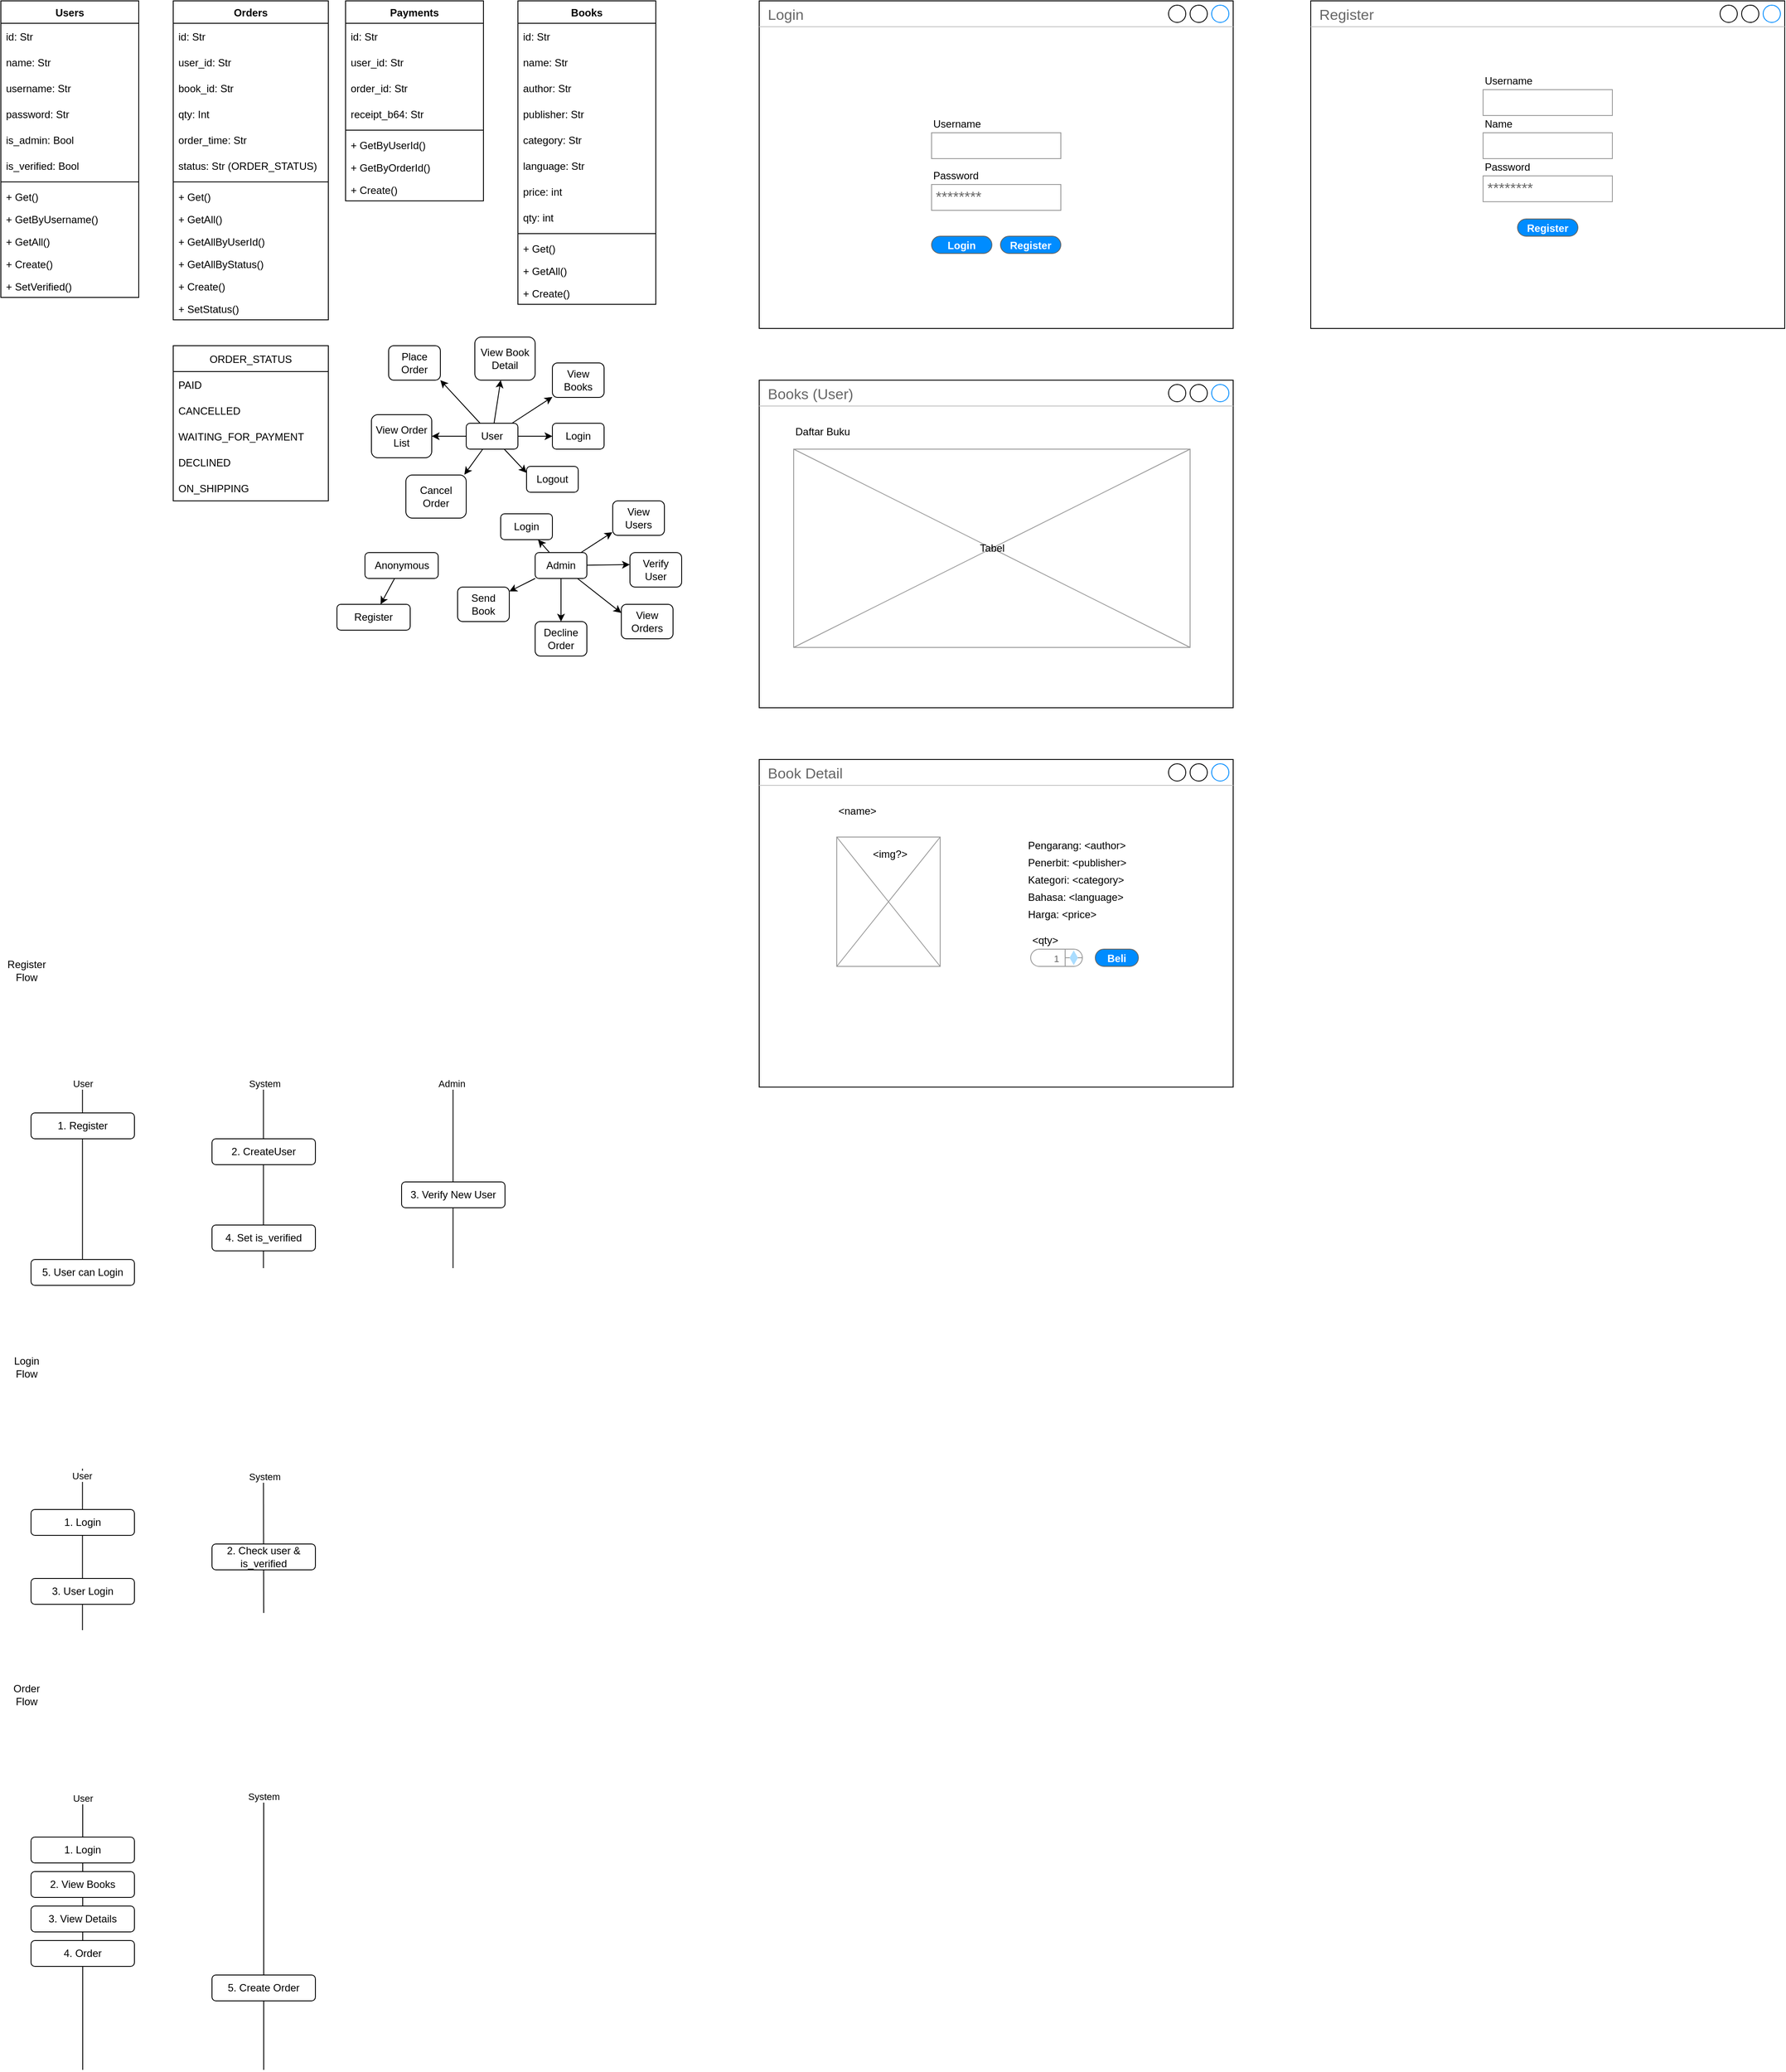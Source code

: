 <mxfile version="15.5.4" type="embed"><diagram id="EM4weqfllc2qSu1UA_lo" name="Page-1"><mxGraphModel dx="824" dy="460" grid="1" gridSize="10" guides="1" tooltips="1" connect="1" arrows="1" fold="1" page="1" pageScale="1" pageWidth="850" pageHeight="1100" math="0" shadow="0"><root><mxCell id="0"/><mxCell id="1" parent="0"/><mxCell id="34" value="Register Flow" style="text;html=1;strokeColor=none;fillColor=none;align=center;verticalAlign=middle;whiteSpace=wrap;rounded=0;" parent="1" vertex="1"><mxGeometry x="40" y="1150" width="60" height="30" as="geometry"/></mxCell><mxCell id="35" value="" style="group" parent="1" vertex="1" connectable="0"><mxGeometry x="120" y="1230" width="30" height="280" as="geometry"/></mxCell><mxCell id="31" value="" style="endArrow=none;html=1;rounded=0;" parent="35" edge="1"><mxGeometry width="50" height="50" relative="1" as="geometry"><mxPoint x="14.71" y="61.463" as="sourcePoint"/><mxPoint x="14.71" y="280" as="targetPoint"/></mxGeometry></mxCell><mxCell id="115" value="User" style="edgeLabel;html=1;align=center;verticalAlign=middle;resizable=0;points=[];" parent="31" vertex="1" connectable="0"><mxGeometry x="-0.962" relative="1" as="geometry"><mxPoint as="offset"/></mxGeometry></mxCell><mxCell id="36" value="" style="group" parent="1" vertex="1" connectable="0"><mxGeometry x="330" y="1230" width="75" height="280" as="geometry"/></mxCell><mxCell id="37" value="" style="endArrow=none;html=1;rounded=0;" parent="36" edge="1"><mxGeometry width="50" height="50" relative="1" as="geometry"><mxPoint x="14.71" y="61.463" as="sourcePoint"/><mxPoint x="14.71" y="280" as="targetPoint"/></mxGeometry></mxCell><mxCell id="116" value="System" style="edgeLabel;html=1;align=center;verticalAlign=middle;resizable=0;points=[];" parent="37" vertex="1" connectable="0"><mxGeometry x="-0.962" y="1" relative="1" as="geometry"><mxPoint as="offset"/></mxGeometry></mxCell><mxCell id="40" value="2. CreateUser" style="rounded=1;whiteSpace=wrap;html=1;" parent="36" vertex="1"><mxGeometry x="-45" y="130" width="120" height="30" as="geometry"/></mxCell><mxCell id="45" value="4. Set is_verified" style="rounded=1;whiteSpace=wrap;html=1;" parent="36" vertex="1"><mxGeometry x="-45" y="230" width="120" height="30" as="geometry"/></mxCell><mxCell id="39" value="1. Register" style="rounded=1;whiteSpace=wrap;html=1;" parent="1" vertex="1"><mxGeometry x="75" y="1330" width="120" height="30" as="geometry"/></mxCell><mxCell id="41" value="" style="group" parent="1" vertex="1" connectable="0"><mxGeometry x="550" y="1230" width="30" height="280" as="geometry"/></mxCell><mxCell id="42" value="" style="endArrow=none;html=1;rounded=0;" parent="41" edge="1"><mxGeometry width="50" height="50" relative="1" as="geometry"><mxPoint x="14.71" y="61.463" as="sourcePoint"/><mxPoint x="14.71" y="280" as="targetPoint"/></mxGeometry></mxCell><mxCell id="117" value="Admin" style="edgeLabel;html=1;align=center;verticalAlign=middle;resizable=0;points=[];" parent="42" vertex="1" connectable="0"><mxGeometry x="-0.962" y="-2" relative="1" as="geometry"><mxPoint as="offset"/></mxGeometry></mxCell><mxCell id="44" value="3. Verify New User" style="rounded=1;whiteSpace=wrap;html=1;" parent="1" vertex="1"><mxGeometry x="505" y="1410" width="120" height="30" as="geometry"/></mxCell><mxCell id="48" value="5. User can Login" style="rounded=1;whiteSpace=wrap;html=1;" parent="1" vertex="1"><mxGeometry x="75" y="1500" width="120" height="30" as="geometry"/></mxCell><mxCell id="79" value="Login Flow" style="text;html=1;strokeColor=none;fillColor=none;align=center;verticalAlign=middle;whiteSpace=wrap;rounded=0;" parent="1" vertex="1"><mxGeometry x="40" y="1610" width="60" height="30" as="geometry"/></mxCell><mxCell id="80" value="" style="group" parent="1" vertex="1" connectable="0"><mxGeometry x="120" y="1690" width="30" height="240" as="geometry"/></mxCell><mxCell id="81" value="" style="endArrow=none;html=1;rounded=0;" parent="80" edge="1"><mxGeometry width="50" height="50" relative="1" as="geometry"><mxPoint x="14.71" y="52.683" as="sourcePoint"/><mxPoint x="14.71" y="240" as="targetPoint"/></mxGeometry></mxCell><mxCell id="112" value="User" style="edgeLabel;html=1;align=center;verticalAlign=middle;resizable=0;points=[];" parent="81" vertex="1" connectable="0"><mxGeometry x="-0.911" y="-1" relative="1" as="geometry"><mxPoint as="offset"/></mxGeometry></mxCell><mxCell id="83" value="" style="group" parent="1" vertex="1" connectable="0"><mxGeometry x="330" y="1690" width="75" height="280" as="geometry"/></mxCell><mxCell id="84" value="" style="endArrow=none;html=1;rounded=0;" parent="83" edge="1"><mxGeometry width="50" height="50" relative="1" as="geometry"><mxPoint x="14.71" y="61.463" as="sourcePoint"/><mxPoint x="15" y="220" as="targetPoint"/></mxGeometry></mxCell><mxCell id="113" value="System" style="edgeLabel;html=1;align=center;verticalAlign=middle;resizable=0;points=[];" parent="84" vertex="1" connectable="0"><mxGeometry x="-0.999" y="1" relative="1" as="geometry"><mxPoint as="offset"/></mxGeometry></mxCell><mxCell id="86" value="2. Check user &amp;amp; is_verified" style="rounded=1;whiteSpace=wrap;html=1;" parent="83" vertex="1"><mxGeometry x="-45" y="140" width="120" height="30" as="geometry"/></mxCell><mxCell id="88" value="1. Login" style="rounded=1;whiteSpace=wrap;html=1;" parent="1" vertex="1"><mxGeometry x="75" y="1790" width="120" height="30" as="geometry"/></mxCell><mxCell id="93" value="3. User Login" style="rounded=1;whiteSpace=wrap;html=1;" parent="1" vertex="1"><mxGeometry x="75" y="1870" width="120" height="30" as="geometry"/></mxCell><mxCell id="100" value="Order Flow" style="text;html=1;strokeColor=none;fillColor=none;align=center;verticalAlign=middle;whiteSpace=wrap;rounded=0;" parent="1" vertex="1"><mxGeometry x="40" y="1990" width="60" height="30" as="geometry"/></mxCell><mxCell id="105" value="" style="endArrow=none;html=1;rounded=0;" parent="1" edge="1"><mxGeometry x="330" y="2070" width="50" height="50" as="geometry"><mxPoint x="345" y="2120" as="sourcePoint"/><mxPoint x="345" y="2440" as="targetPoint"/></mxGeometry></mxCell><mxCell id="111" value="System" style="edgeLabel;html=1;align=center;verticalAlign=middle;resizable=0;points=[];" parent="105" vertex="1" connectable="0"><mxGeometry x="-0.981" y="-1" relative="1" as="geometry"><mxPoint x="1" as="offset"/></mxGeometry></mxCell><mxCell id="102" value="" style="endArrow=none;html=1;rounded=0;" parent="1" edge="1"><mxGeometry x="120" y="2070" width="50" height="50" as="geometry"><mxPoint x="135" y="2120" as="sourcePoint"/><mxPoint x="135" y="2440" as="targetPoint"/></mxGeometry></mxCell><mxCell id="110" value="User" style="edgeLabel;html=1;align=center;verticalAlign=middle;resizable=0;points=[];" parent="102" vertex="1" connectable="0"><mxGeometry x="-0.968" y="1" relative="1" as="geometry"><mxPoint x="-1" as="offset"/></mxGeometry></mxCell><mxCell id="108" value="1. Login" style="rounded=1;whiteSpace=wrap;html=1;" parent="1" vertex="1"><mxGeometry x="75" y="2170" width="120" height="30" as="geometry"/></mxCell><mxCell id="109" value="2. View Books" style="rounded=1;whiteSpace=wrap;html=1;" parent="1" vertex="1"><mxGeometry x="75" y="2210" width="120" height="30" as="geometry"/></mxCell><mxCell id="118" value="3. View Details" style="rounded=1;whiteSpace=wrap;html=1;" parent="1" vertex="1"><mxGeometry x="75" y="2250" width="120" height="30" as="geometry"/></mxCell><mxCell id="119" value="4. Order" style="rounded=1;whiteSpace=wrap;html=1;" parent="1" vertex="1"><mxGeometry x="75" y="2290" width="120" height="30" as="geometry"/></mxCell><mxCell id="120" value="5. Create Order" style="rounded=1;whiteSpace=wrap;html=1;" parent="1" vertex="1"><mxGeometry x="285" y="2330" width="120" height="30" as="geometry"/></mxCell><mxCell id="122" value="ORDER_STATUS" style="swimlane;fontStyle=0;childLayout=stackLayout;horizontal=1;startSize=30;horizontalStack=0;resizeParent=1;resizeParentMax=0;resizeLast=0;collapsible=1;marginBottom=0;" parent="1" vertex="1"><mxGeometry x="240" y="440" width="180" height="180" as="geometry"/></mxCell><mxCell id="123" value="PAID" style="text;strokeColor=none;fillColor=none;align=left;verticalAlign=middle;spacingLeft=4;spacingRight=4;overflow=hidden;points=[[0,0.5],[1,0.5]];portConstraint=eastwest;rotatable=0;" parent="122" vertex="1"><mxGeometry y="30" width="180" height="30" as="geometry"/></mxCell><mxCell id="124" value="CANCELLED" style="text;strokeColor=none;fillColor=none;align=left;verticalAlign=middle;spacingLeft=4;spacingRight=4;overflow=hidden;points=[[0,0.5],[1,0.5]];portConstraint=eastwest;rotatable=0;" parent="122" vertex="1"><mxGeometry y="60" width="180" height="30" as="geometry"/></mxCell><mxCell id="125" value="WAITING_FOR_PAYMENT" style="text;strokeColor=none;fillColor=none;align=left;verticalAlign=middle;spacingLeft=4;spacingRight=4;overflow=hidden;points=[[0,0.5],[1,0.5]];portConstraint=eastwest;rotatable=0;" parent="122" vertex="1"><mxGeometry y="90" width="180" height="30" as="geometry"/></mxCell><mxCell id="134" value="DECLINED" style="text;strokeColor=none;fillColor=none;align=left;verticalAlign=middle;spacingLeft=4;spacingRight=4;overflow=hidden;points=[[0,0.5],[1,0.5]];portConstraint=eastwest;rotatable=0;" parent="122" vertex="1"><mxGeometry y="120" width="180" height="30" as="geometry"/></mxCell><mxCell id="135" value="ON_SHIPPING" style="text;strokeColor=none;fillColor=none;align=left;verticalAlign=middle;spacingLeft=4;spacingRight=4;overflow=hidden;points=[[0,0.5],[1,0.5]];portConstraint=eastwest;rotatable=0;" parent="122" vertex="1"><mxGeometry y="150" width="180" height="30" as="geometry"/></mxCell><mxCell id="170" value="Users" style="swimlane;fontStyle=1;align=center;verticalAlign=top;childLayout=stackLayout;horizontal=1;startSize=26;horizontalStack=0;resizeParent=1;resizeParentMax=0;resizeLast=0;collapsible=1;marginBottom=0;" parent="1" vertex="1"><mxGeometry x="40" y="40" width="160" height="344" as="geometry"/></mxCell><mxCell id="171" value="id: Str" style="text;strokeColor=none;fillColor=none;align=left;verticalAlign=middle;spacingLeft=4;spacingRight=4;overflow=hidden;points=[[0,0.5],[1,0.5]];portConstraint=eastwest;rotatable=0;" parent="170" vertex="1"><mxGeometry y="26" width="160" height="30" as="geometry"/></mxCell><mxCell id="172" value="name: Str" style="text;strokeColor=none;fillColor=none;align=left;verticalAlign=middle;spacingLeft=4;spacingRight=4;overflow=hidden;points=[[0,0.5],[1,0.5]];portConstraint=eastwest;rotatable=0;" parent="170" vertex="1"><mxGeometry y="56" width="160" height="30" as="geometry"/></mxCell><mxCell id="245" value="username: Str" style="text;strokeColor=none;fillColor=none;align=left;verticalAlign=middle;spacingLeft=4;spacingRight=4;overflow=hidden;points=[[0,0.5],[1,0.5]];portConstraint=eastwest;rotatable=0;" parent="170" vertex="1"><mxGeometry y="86" width="160" height="30" as="geometry"/></mxCell><mxCell id="173" value="password: Str" style="text;strokeColor=none;fillColor=none;align=left;verticalAlign=middle;spacingLeft=4;spacingRight=4;overflow=hidden;points=[[0,0.5],[1,0.5]];portConstraint=eastwest;rotatable=0;" parent="170" vertex="1"><mxGeometry y="116" width="160" height="30" as="geometry"/></mxCell><mxCell id="174" value="is_admin: Bool" style="text;strokeColor=none;fillColor=none;align=left;verticalAlign=middle;spacingLeft=4;spacingRight=4;overflow=hidden;points=[[0,0.5],[1,0.5]];portConstraint=eastwest;rotatable=0;" parent="170" vertex="1"><mxGeometry y="146" width="160" height="30" as="geometry"/></mxCell><mxCell id="175" value="is_verified: Bool" style="text;strokeColor=none;fillColor=none;align=left;verticalAlign=middle;spacingLeft=4;spacingRight=4;overflow=hidden;points=[[0,0.5],[1,0.5]];portConstraint=eastwest;rotatable=0;" parent="170" vertex="1"><mxGeometry y="176" width="160" height="30" as="geometry"/></mxCell><mxCell id="176" value="" style="line;strokeWidth=1;fillColor=none;align=left;verticalAlign=middle;spacingTop=-1;spacingLeft=3;spacingRight=3;rotatable=0;labelPosition=right;points=[];portConstraint=eastwest;" parent="170" vertex="1"><mxGeometry y="206" width="160" height="8" as="geometry"/></mxCell><mxCell id="295" value="+ Get()" style="text;strokeColor=none;fillColor=none;align=left;verticalAlign=top;spacingLeft=4;spacingRight=4;overflow=hidden;rotatable=0;points=[[0,0.5],[1,0.5]];portConstraint=eastwest;" parent="170" vertex="1"><mxGeometry y="214" width="160" height="26" as="geometry"/></mxCell><mxCell id="177" value="+ GetByUsername()" style="text;strokeColor=none;fillColor=none;align=left;verticalAlign=top;spacingLeft=4;spacingRight=4;overflow=hidden;rotatable=0;points=[[0,0.5],[1,0.5]];portConstraint=eastwest;" parent="170" vertex="1"><mxGeometry y="240" width="160" height="26" as="geometry"/></mxCell><mxCell id="294" value="+ GetAll()" style="text;strokeColor=none;fillColor=none;align=left;verticalAlign=top;spacingLeft=4;spacingRight=4;overflow=hidden;rotatable=0;points=[[0,0.5],[1,0.5]];portConstraint=eastwest;" parent="170" vertex="1"><mxGeometry y="266" width="160" height="26" as="geometry"/></mxCell><mxCell id="178" value="+ Create()" style="text;strokeColor=none;fillColor=none;align=left;verticalAlign=top;spacingLeft=4;spacingRight=4;overflow=hidden;rotatable=0;points=[[0,0.5],[1,0.5]];portConstraint=eastwest;" parent="170" vertex="1"><mxGeometry y="292" width="160" height="26" as="geometry"/></mxCell><mxCell id="179" value="+ SetVerified()" style="text;strokeColor=none;fillColor=none;align=left;verticalAlign=top;spacingLeft=4;spacingRight=4;overflow=hidden;rotatable=0;points=[[0,0.5],[1,0.5]];portConstraint=eastwest;" parent="170" vertex="1"><mxGeometry y="318" width="160" height="26" as="geometry"/></mxCell><mxCell id="180" value="Books" style="swimlane;fontStyle=1;align=center;verticalAlign=top;childLayout=stackLayout;horizontal=1;startSize=26;horizontalStack=0;resizeParent=1;resizeParentMax=0;resizeLast=0;collapsible=1;marginBottom=0;" parent="1" vertex="1"><mxGeometry x="640" y="40" width="160" height="352" as="geometry"/></mxCell><mxCell id="181" value="id: Str" style="text;strokeColor=none;fillColor=none;align=left;verticalAlign=middle;spacingLeft=4;spacingRight=4;overflow=hidden;points=[[0,0.5],[1,0.5]];portConstraint=eastwest;rotatable=0;" parent="180" vertex="1"><mxGeometry y="26" width="160" height="30" as="geometry"/></mxCell><mxCell id="182" value="name: Str" style="text;strokeColor=none;fillColor=none;align=left;verticalAlign=middle;spacingLeft=4;spacingRight=4;overflow=hidden;points=[[0,0.5],[1,0.5]];portConstraint=eastwest;rotatable=0;" parent="180" vertex="1"><mxGeometry y="56" width="160" height="30" as="geometry"/></mxCell><mxCell id="183" value="author: Str" style="text;strokeColor=none;fillColor=none;align=left;verticalAlign=middle;spacingLeft=4;spacingRight=4;overflow=hidden;points=[[0,0.5],[1,0.5]];portConstraint=eastwest;rotatable=0;" parent="180" vertex="1"><mxGeometry y="86" width="160" height="30" as="geometry"/></mxCell><mxCell id="285" value="publisher: Str" style="text;strokeColor=none;fillColor=none;align=left;verticalAlign=middle;spacingLeft=4;spacingRight=4;overflow=hidden;points=[[0,0.5],[1,0.5]];portConstraint=eastwest;rotatable=0;" parent="180" vertex="1"><mxGeometry y="116" width="160" height="30" as="geometry"/></mxCell><mxCell id="184" value="category: Str" style="text;strokeColor=none;fillColor=none;align=left;verticalAlign=middle;spacingLeft=4;spacingRight=4;overflow=hidden;points=[[0,0.5],[1,0.5]];portConstraint=eastwest;rotatable=0;" parent="180" vertex="1"><mxGeometry y="146" width="160" height="30" as="geometry"/></mxCell><mxCell id="185" value="language: Str" style="text;strokeColor=none;fillColor=none;align=left;verticalAlign=middle;spacingLeft=4;spacingRight=4;overflow=hidden;points=[[0,0.5],[1,0.5]];portConstraint=eastwest;rotatable=0;" parent="180" vertex="1"><mxGeometry y="176" width="160" height="30" as="geometry"/></mxCell><mxCell id="186" value="price: int" style="text;strokeColor=none;fillColor=none;align=left;verticalAlign=middle;spacingLeft=4;spacingRight=4;overflow=hidden;points=[[0,0.5],[1,0.5]];portConstraint=eastwest;rotatable=0;" parent="180" vertex="1"><mxGeometry y="206" width="160" height="30" as="geometry"/></mxCell><mxCell id="187" value="qty: int" style="text;strokeColor=none;fillColor=none;align=left;verticalAlign=middle;spacingLeft=4;spacingRight=4;overflow=hidden;points=[[0,0.5],[1,0.5]];portConstraint=eastwest;rotatable=0;" parent="180" vertex="1"><mxGeometry y="236" width="160" height="30" as="geometry"/></mxCell><mxCell id="188" value="" style="line;strokeWidth=1;fillColor=none;align=left;verticalAlign=middle;spacingTop=-1;spacingLeft=3;spacingRight=3;rotatable=0;labelPosition=right;points=[];portConstraint=eastwest;" parent="180" vertex="1"><mxGeometry y="266" width="160" height="8" as="geometry"/></mxCell><mxCell id="292" value="+ Get()" style="text;strokeColor=none;fillColor=none;align=left;verticalAlign=top;spacingLeft=4;spacingRight=4;overflow=hidden;rotatable=0;points=[[0,0.5],[1,0.5]];portConstraint=eastwest;" parent="180" vertex="1"><mxGeometry y="274" width="160" height="26" as="geometry"/></mxCell><mxCell id="216" value="+ GetAll()" style="text;strokeColor=none;fillColor=none;align=left;verticalAlign=top;spacingLeft=4;spacingRight=4;overflow=hidden;rotatable=0;points=[[0,0.5],[1,0.5]];portConstraint=eastwest;" parent="180" vertex="1"><mxGeometry y="300" width="160" height="26" as="geometry"/></mxCell><mxCell id="189" value="+ Create()" style="text;strokeColor=none;fillColor=none;align=left;verticalAlign=top;spacingLeft=4;spacingRight=4;overflow=hidden;rotatable=0;points=[[0,0.5],[1,0.5]];portConstraint=eastwest;" parent="180" vertex="1"><mxGeometry y="326" width="160" height="26" as="geometry"/></mxCell><mxCell id="190" value="Orders" style="swimlane;fontStyle=1;align=center;verticalAlign=top;childLayout=stackLayout;horizontal=1;startSize=26;horizontalStack=0;resizeParent=1;resizeParentMax=0;resizeLast=0;collapsible=1;marginBottom=0;" parent="1" vertex="1"><mxGeometry x="240" y="40" width="180" height="370" as="geometry"/></mxCell><mxCell id="191" value="id: Str" style="text;strokeColor=none;fillColor=none;align=left;verticalAlign=middle;spacingLeft=4;spacingRight=4;overflow=hidden;points=[[0,0.5],[1,0.5]];portConstraint=eastwest;rotatable=0;" parent="190" vertex="1"><mxGeometry y="26" width="180" height="30" as="geometry"/></mxCell><mxCell id="192" value="user_id: Str" style="text;strokeColor=none;fillColor=none;align=left;verticalAlign=middle;spacingLeft=4;spacingRight=4;overflow=hidden;points=[[0,0.5],[1,0.5]];portConstraint=eastwest;rotatable=0;" parent="190" vertex="1"><mxGeometry y="56" width="180" height="30" as="geometry"/></mxCell><mxCell id="193" value="book_id: Str" style="text;strokeColor=none;fillColor=none;align=left;verticalAlign=middle;spacingLeft=4;spacingRight=4;overflow=hidden;points=[[0,0.5],[1,0.5]];portConstraint=eastwest;rotatable=0;" parent="190" vertex="1"><mxGeometry y="86" width="180" height="30" as="geometry"/></mxCell><mxCell id="194" value="qty: Int" style="text;strokeColor=none;fillColor=none;align=left;verticalAlign=middle;spacingLeft=4;spacingRight=4;overflow=hidden;points=[[0,0.5],[1,0.5]];portConstraint=eastwest;rotatable=0;" parent="190" vertex="1"><mxGeometry y="116" width="180" height="30" as="geometry"/></mxCell><mxCell id="195" value="order_time: Str" style="text;strokeColor=none;fillColor=none;align=left;verticalAlign=middle;spacingLeft=4;spacingRight=4;overflow=hidden;points=[[0,0.5],[1,0.5]];portConstraint=eastwest;rotatable=0;" parent="190" vertex="1"><mxGeometry y="146" width="180" height="30" as="geometry"/></mxCell><mxCell id="196" value="status: Str (ORDER_STATUS)" style="text;strokeColor=none;fillColor=none;align=left;verticalAlign=middle;spacingLeft=4;spacingRight=4;overflow=hidden;points=[[0,0.5],[1,0.5]];portConstraint=eastwest;rotatable=0;" parent="190" vertex="1"><mxGeometry y="176" width="180" height="30" as="geometry"/></mxCell><mxCell id="197" value="" style="line;strokeWidth=1;fillColor=none;align=left;verticalAlign=middle;spacingTop=-1;spacingLeft=3;spacingRight=3;rotatable=0;labelPosition=right;points=[];portConstraint=eastwest;" parent="190" vertex="1"><mxGeometry y="206" width="180" height="8" as="geometry"/></mxCell><mxCell id="198" value="+ Get()" style="text;strokeColor=none;fillColor=none;align=left;verticalAlign=top;spacingLeft=4;spacingRight=4;overflow=hidden;rotatable=0;points=[[0,0.5],[1,0.5]];portConstraint=eastwest;" parent="190" vertex="1"><mxGeometry y="214" width="180" height="26" as="geometry"/></mxCell><mxCell id="199" value="+ GetAll()" style="text;strokeColor=none;fillColor=none;align=left;verticalAlign=top;spacingLeft=4;spacingRight=4;overflow=hidden;rotatable=0;points=[[0,0.5],[1,0.5]];portConstraint=eastwest;" parent="190" vertex="1"><mxGeometry y="240" width="180" height="26" as="geometry"/></mxCell><mxCell id="200" value="+ GetAllByUserId()" style="text;strokeColor=none;fillColor=none;align=left;verticalAlign=top;spacingLeft=4;spacingRight=4;overflow=hidden;rotatable=0;points=[[0,0.5],[1,0.5]];portConstraint=eastwest;" parent="190" vertex="1"><mxGeometry y="266" width="180" height="26" as="geometry"/></mxCell><mxCell id="201" value="+ GetAllByStatus()" style="text;strokeColor=none;fillColor=none;align=left;verticalAlign=top;spacingLeft=4;spacingRight=4;overflow=hidden;rotatable=0;points=[[0,0.5],[1,0.5]];portConstraint=eastwest;" parent="190" vertex="1"><mxGeometry y="292" width="180" height="26" as="geometry"/></mxCell><mxCell id="202" value="+ Create()" style="text;strokeColor=none;fillColor=none;align=left;verticalAlign=top;spacingLeft=4;spacingRight=4;overflow=hidden;rotatable=0;points=[[0,0.5],[1,0.5]];portConstraint=eastwest;" parent="190" vertex="1"><mxGeometry y="318" width="180" height="26" as="geometry"/></mxCell><mxCell id="203" value="+ SetStatus()" style="text;strokeColor=none;fillColor=none;align=left;verticalAlign=top;spacingLeft=4;spacingRight=4;overflow=hidden;rotatable=0;points=[[0,0.5],[1,0.5]];portConstraint=eastwest;" parent="190" vertex="1"><mxGeometry y="344" width="180" height="26" as="geometry"/></mxCell><mxCell id="204" value="Payments" style="swimlane;fontStyle=1;align=center;verticalAlign=top;childLayout=stackLayout;horizontal=1;startSize=26;horizontalStack=0;resizeParent=1;resizeParentMax=0;resizeLast=0;collapsible=1;marginBottom=0;" parent="1" vertex="1"><mxGeometry x="440" y="40" width="160" height="232" as="geometry"/></mxCell><mxCell id="205" value="id: Str" style="text;strokeColor=none;fillColor=none;align=left;verticalAlign=middle;spacingLeft=4;spacingRight=4;overflow=hidden;points=[[0,0.5],[1,0.5]];portConstraint=eastwest;rotatable=0;" parent="204" vertex="1"><mxGeometry y="26" width="160" height="30" as="geometry"/></mxCell><mxCell id="206" value="user_id: Str" style="text;strokeColor=none;fillColor=none;align=left;verticalAlign=middle;spacingLeft=4;spacingRight=4;overflow=hidden;points=[[0,0.5],[1,0.5]];portConstraint=eastwest;rotatable=0;" parent="204" vertex="1"><mxGeometry y="56" width="160" height="30" as="geometry"/></mxCell><mxCell id="207" value="order_id: Str" style="text;strokeColor=none;fillColor=none;align=left;verticalAlign=middle;spacingLeft=4;spacingRight=4;overflow=hidden;points=[[0,0.5],[1,0.5]];portConstraint=eastwest;rotatable=0;" parent="204" vertex="1"><mxGeometry y="86" width="160" height="30" as="geometry"/></mxCell><mxCell id="208" value="receipt_b64: Str" style="text;strokeColor=none;fillColor=none;align=left;verticalAlign=middle;spacingLeft=4;spacingRight=4;overflow=hidden;points=[[0,0.5],[1,0.5]];portConstraint=eastwest;rotatable=0;" parent="204" vertex="1"><mxGeometry y="116" width="160" height="30" as="geometry"/></mxCell><mxCell id="209" value="" style="line;strokeWidth=1;fillColor=none;align=left;verticalAlign=middle;spacingTop=-1;spacingLeft=3;spacingRight=3;rotatable=0;labelPosition=right;points=[];portConstraint=eastwest;" parent="204" vertex="1"><mxGeometry y="146" width="160" height="8" as="geometry"/></mxCell><mxCell id="210" value="+ GetByUserId()" style="text;strokeColor=none;fillColor=none;align=left;verticalAlign=top;spacingLeft=4;spacingRight=4;overflow=hidden;rotatable=0;points=[[0,0.5],[1,0.5]];portConstraint=eastwest;" parent="204" vertex="1"><mxGeometry y="154" width="160" height="26" as="geometry"/></mxCell><mxCell id="211" value="+ GetByOrderId()" style="text;strokeColor=none;fillColor=none;align=left;verticalAlign=top;spacingLeft=4;spacingRight=4;overflow=hidden;rotatable=0;points=[[0,0.5],[1,0.5]];portConstraint=eastwest;" parent="204" vertex="1"><mxGeometry y="180" width="160" height="26" as="geometry"/></mxCell><mxCell id="217" value="+ Create()" style="text;strokeColor=none;fillColor=none;align=left;verticalAlign=top;spacingLeft=4;spacingRight=4;overflow=hidden;rotatable=0;points=[[0,0.5],[1,0.5]];portConstraint=eastwest;" parent="204" vertex="1"><mxGeometry y="206" width="160" height="26" as="geometry"/></mxCell><mxCell id="214" value="" style="rounded=0;orthogonalLoop=1;jettySize=auto;html=1;" parent="1" source="212" target="213" edge="1"><mxGeometry relative="1" as="geometry"/></mxCell><mxCell id="219" style="edgeStyle=none;rounded=0;orthogonalLoop=1;jettySize=auto;html=1;entryX=0.429;entryY=1;entryDx=0;entryDy=0;entryPerimeter=0;" parent="1" source="212" target="218" edge="1"><mxGeometry relative="1" as="geometry"/></mxCell><mxCell id="220" style="edgeStyle=none;rounded=0;orthogonalLoop=1;jettySize=auto;html=1;" parent="1" source="212" target="215" edge="1"><mxGeometry relative="1" as="geometry"/></mxCell><mxCell id="222" style="edgeStyle=none;rounded=0;orthogonalLoop=1;jettySize=auto;html=1;entryX=1;entryY=1;entryDx=0;entryDy=0;" parent="1" source="212" target="221" edge="1"><mxGeometry relative="1" as="geometry"/></mxCell><mxCell id="224" style="edgeStyle=none;rounded=0;orthogonalLoop=1;jettySize=auto;html=1;entryX=1;entryY=0.5;entryDx=0;entryDy=0;" parent="1" source="212" target="223" edge="1"><mxGeometry relative="1" as="geometry"/></mxCell><mxCell id="226" style="edgeStyle=none;rounded=0;orthogonalLoop=1;jettySize=auto;html=1;entryX=0.969;entryY=-0.008;entryDx=0;entryDy=0;entryPerimeter=0;" parent="1" source="212" target="225" edge="1"><mxGeometry relative="1" as="geometry"/></mxCell><mxCell id="301" style="edgeStyle=none;rounded=0;orthogonalLoop=1;jettySize=auto;html=1;entryX=0;entryY=0.25;entryDx=0;entryDy=0;" edge="1" parent="1" source="212" target="299"><mxGeometry relative="1" as="geometry"/></mxCell><mxCell id="212" value="User" style="rounded=1;whiteSpace=wrap;html=1;" parent="1" vertex="1"><mxGeometry x="580" y="530" width="60" height="30" as="geometry"/></mxCell><mxCell id="213" value="Login" style="rounded=1;whiteSpace=wrap;html=1;" parent="1" vertex="1"><mxGeometry x="680" y="530" width="60" height="30" as="geometry"/></mxCell><mxCell id="215" value="View Books" style="rounded=1;whiteSpace=wrap;html=1;" parent="1" vertex="1"><mxGeometry x="680" y="460" width="60" height="40" as="geometry"/></mxCell><mxCell id="218" value="View Book&lt;br&gt;Detail" style="rounded=1;whiteSpace=wrap;html=1;" parent="1" vertex="1"><mxGeometry x="590" y="430" width="70" height="50" as="geometry"/></mxCell><mxCell id="221" value="Place Order" style="rounded=1;whiteSpace=wrap;html=1;" parent="1" vertex="1"><mxGeometry x="490" y="440" width="60" height="40" as="geometry"/></mxCell><mxCell id="223" value="View Order List" style="rounded=1;whiteSpace=wrap;html=1;" parent="1" vertex="1"><mxGeometry x="470" y="520" width="70" height="50" as="geometry"/></mxCell><mxCell id="225" value="Cancel Order" style="rounded=1;whiteSpace=wrap;html=1;" parent="1" vertex="1"><mxGeometry x="510" y="590" width="70" height="50" as="geometry"/></mxCell><mxCell id="229" value="" style="edgeStyle=none;rounded=0;orthogonalLoop=1;jettySize=auto;html=1;" parent="1" source="227" target="228" edge="1"><mxGeometry relative="1" as="geometry"/></mxCell><mxCell id="232" style="edgeStyle=none;rounded=0;orthogonalLoop=1;jettySize=auto;html=1;entryX=-0.006;entryY=0.908;entryDx=0;entryDy=0;entryPerimeter=0;" parent="1" source="227" target="231" edge="1"><mxGeometry relative="1" as="geometry"/></mxCell><mxCell id="233" style="edgeStyle=none;rounded=0;orthogonalLoop=1;jettySize=auto;html=1;entryX=-0.002;entryY=0.349;entryDx=0;entryDy=0;entryPerimeter=0;" parent="1" source="227" target="230" edge="1"><mxGeometry relative="1" as="geometry"/></mxCell><mxCell id="236" style="edgeStyle=none;rounded=0;orthogonalLoop=1;jettySize=auto;html=1;entryX=0;entryY=0.25;entryDx=0;entryDy=0;" parent="1" source="227" target="234" edge="1"><mxGeometry relative="1" as="geometry"/></mxCell><mxCell id="237" style="edgeStyle=none;rounded=0;orthogonalLoop=1;jettySize=auto;html=1;entryX=0.5;entryY=0;entryDx=0;entryDy=0;" parent="1" source="227" target="235" edge="1"><mxGeometry relative="1" as="geometry"/></mxCell><mxCell id="239" style="edgeStyle=none;rounded=0;orthogonalLoop=1;jettySize=auto;html=1;exitX=0;exitY=1;exitDx=0;exitDy=0;" parent="1" source="227" target="238" edge="1"><mxGeometry relative="1" as="geometry"/></mxCell><mxCell id="227" value="Admin" style="rounded=1;whiteSpace=wrap;html=1;" parent="1" vertex="1"><mxGeometry x="660" y="680" width="60" height="30" as="geometry"/></mxCell><mxCell id="228" value="Login" style="rounded=1;whiteSpace=wrap;html=1;" parent="1" vertex="1"><mxGeometry x="620" y="635" width="60" height="30" as="geometry"/></mxCell><mxCell id="230" value="Verify User" style="rounded=1;whiteSpace=wrap;html=1;" parent="1" vertex="1"><mxGeometry x="770" y="680" width="60" height="40" as="geometry"/></mxCell><mxCell id="231" value="View Users" style="rounded=1;whiteSpace=wrap;html=1;" parent="1" vertex="1"><mxGeometry x="750" y="620" width="60" height="40" as="geometry"/></mxCell><mxCell id="234" value="View Orders" style="rounded=1;whiteSpace=wrap;html=1;" parent="1" vertex="1"><mxGeometry x="760" y="740" width="60" height="40" as="geometry"/></mxCell><mxCell id="235" value="Decline Order" style="rounded=1;whiteSpace=wrap;html=1;" parent="1" vertex="1"><mxGeometry x="660" y="760" width="60" height="40" as="geometry"/></mxCell><mxCell id="238" value="Send Book" style="rounded=1;whiteSpace=wrap;html=1;" parent="1" vertex="1"><mxGeometry x="570" y="720" width="60" height="40" as="geometry"/></mxCell><mxCell id="240" value="Login" style="strokeWidth=1;shadow=0;dashed=0;align=center;html=1;shape=mxgraph.mockup.containers.window;align=left;verticalAlign=top;spacingLeft=8;strokeColor2=#008cff;strokeColor3=#c4c4c4;fontColor=#666666;mainText=;fontSize=17;labelBackgroundColor=none;" parent="1" vertex="1"><mxGeometry x="920" y="40" width="550" height="380" as="geometry"/></mxCell><mxCell id="241" value="********" style="strokeWidth=1;shadow=0;dashed=0;align=center;html=1;shape=mxgraph.mockup.forms.pwField;strokeColor=#999999;mainText=;align=left;fontColor=#666666;fontSize=17;spacingLeft=3;" parent="1" vertex="1"><mxGeometry x="1120" y="253" width="150" height="30" as="geometry"/></mxCell><mxCell id="242" value="" style="strokeWidth=1;shadow=0;dashed=0;align=center;html=1;shape=mxgraph.mockup.forms.pwField;strokeColor=#999999;mainText=;align=left;fontColor=#666666;fontSize=17;spacingLeft=3;" parent="1" vertex="1"><mxGeometry x="1120" y="193" width="150" height="30" as="geometry"/></mxCell><mxCell id="243" value="Username" style="text;html=1;align=left;verticalAlign=middle;resizable=0;points=[];autosize=1;strokeColor=none;fillColor=none;" parent="1" vertex="1"><mxGeometry x="1120" y="173" width="70" height="20" as="geometry"/></mxCell><mxCell id="244" value="Password" style="text;html=1;align=left;verticalAlign=middle;resizable=0;points=[];autosize=1;strokeColor=none;fillColor=none;" parent="1" vertex="1"><mxGeometry x="1120" y="233" width="70" height="20" as="geometry"/></mxCell><mxCell id="246" value="&lt;font style=&quot;font-size: 12px&quot;&gt;Login&lt;/font&gt;" style="strokeWidth=1;shadow=0;dashed=0;align=center;html=1;shape=mxgraph.mockup.buttons.button;strokeColor=#666666;fontColor=#ffffff;mainText=;buttonStyle=round;fontSize=17;fontStyle=1;fillColor=#008cff;whiteSpace=wrap;" parent="1" vertex="1"><mxGeometry x="1120" y="313" width="70" height="20" as="geometry"/></mxCell><mxCell id="247" value="&lt;font style=&quot;font-size: 12px&quot;&gt;Register&lt;/font&gt;" style="strokeWidth=1;shadow=0;dashed=0;align=center;html=1;shape=mxgraph.mockup.buttons.button;strokeColor=#666666;fontColor=#ffffff;mainText=;buttonStyle=round;fontSize=17;fontStyle=1;fillColor=#008cff;whiteSpace=wrap;" parent="1" vertex="1"><mxGeometry x="1200" y="313" width="70" height="20" as="geometry"/></mxCell><mxCell id="248" value="Register" style="strokeWidth=1;shadow=0;dashed=0;align=center;html=1;shape=mxgraph.mockup.containers.window;align=left;verticalAlign=top;spacingLeft=8;strokeColor2=#008cff;strokeColor3=#c4c4c4;fontColor=#666666;mainText=;fontSize=17;labelBackgroundColor=none;" parent="1" vertex="1"><mxGeometry x="1560" y="40" width="550" height="380" as="geometry"/></mxCell><mxCell id="249" value="********" style="strokeWidth=1;shadow=0;dashed=0;align=center;html=1;shape=mxgraph.mockup.forms.pwField;strokeColor=#999999;mainText=;align=left;fontColor=#666666;fontSize=17;spacingLeft=3;" parent="1" vertex="1"><mxGeometry x="1760" y="243" width="150" height="30" as="geometry"/></mxCell><mxCell id="252" value="Password" style="text;html=1;align=left;verticalAlign=middle;resizable=0;points=[];autosize=1;strokeColor=none;fillColor=none;" parent="1" vertex="1"><mxGeometry x="1760" y="223" width="70" height="20" as="geometry"/></mxCell><mxCell id="254" value="&lt;font style=&quot;font-size: 12px&quot;&gt;Register&lt;/font&gt;" style="strokeWidth=1;shadow=0;dashed=0;align=center;html=1;shape=mxgraph.mockup.buttons.button;strokeColor=#666666;fontColor=#ffffff;mainText=;buttonStyle=round;fontSize=17;fontStyle=1;fillColor=#008cff;whiteSpace=wrap;" parent="1" vertex="1"><mxGeometry x="1800" y="293" width="70" height="20" as="geometry"/></mxCell><mxCell id="255" value="" style="group" parent="1" vertex="1" connectable="0"><mxGeometry x="1760" y="123" width="150" height="50" as="geometry"/></mxCell><mxCell id="250" value="" style="strokeWidth=1;shadow=0;dashed=0;align=center;html=1;shape=mxgraph.mockup.forms.pwField;strokeColor=#999999;mainText=;align=left;fontColor=#666666;fontSize=17;spacingLeft=3;" parent="255" vertex="1"><mxGeometry y="20" width="150" height="30" as="geometry"/></mxCell><mxCell id="251" value="Username" style="text;html=1;align=left;verticalAlign=middle;resizable=0;points=[];autosize=1;strokeColor=none;fillColor=none;" parent="255" vertex="1"><mxGeometry width="70" height="20" as="geometry"/></mxCell><mxCell id="256" value="" style="group" parent="1" vertex="1" connectable="0"><mxGeometry x="1760" y="173" width="150" height="50" as="geometry"/></mxCell><mxCell id="257" value="" style="strokeWidth=1;shadow=0;dashed=0;align=center;html=1;shape=mxgraph.mockup.forms.pwField;strokeColor=#999999;mainText=;align=left;fontColor=#666666;fontSize=17;spacingLeft=3;" parent="256" vertex="1"><mxGeometry y="20" width="150" height="30" as="geometry"/></mxCell><mxCell id="258" value="Name" style="text;html=1;align=left;verticalAlign=middle;resizable=0;points=[];autosize=1;strokeColor=none;fillColor=none;" parent="256" vertex="1"><mxGeometry width="50" height="20" as="geometry"/></mxCell><mxCell id="260" value="Books (User)" style="strokeWidth=1;shadow=0;dashed=0;align=center;html=1;shape=mxgraph.mockup.containers.window;align=left;verticalAlign=top;spacingLeft=8;strokeColor2=#008cff;strokeColor3=#c4c4c4;fontColor=#666666;mainText=;fontSize=17;labelBackgroundColor=none;" parent="1" vertex="1"><mxGeometry x="920" y="480" width="550" height="380" as="geometry"/></mxCell><mxCell id="267" value="" style="verticalLabelPosition=bottom;shadow=0;dashed=0;align=center;html=1;verticalAlign=top;strokeWidth=1;shape=mxgraph.mockup.graphics.simpleIcon;strokeColor=#999999;fontSize=12;" parent="1" vertex="1"><mxGeometry x="960" y="560" width="460" height="230" as="geometry"/></mxCell><mxCell id="268" value="Tabel" style="text;html=1;align=center;verticalAlign=middle;resizable=0;points=[];autosize=1;strokeColor=none;fillColor=none;fontSize=12;" parent="1" vertex="1"><mxGeometry x="1170" y="665" width="40" height="20" as="geometry"/></mxCell><mxCell id="270" value="Daftar Buku" style="text;html=1;align=left;verticalAlign=middle;resizable=0;points=[];autosize=1;strokeColor=none;fillColor=none;fontSize=12;" parent="1" vertex="1"><mxGeometry x="960" y="530" width="80" height="20" as="geometry"/></mxCell><mxCell id="273" value="Book Detail" style="strokeWidth=1;shadow=0;dashed=0;align=center;html=1;shape=mxgraph.mockup.containers.window;align=left;verticalAlign=top;spacingLeft=8;strokeColor2=#008cff;strokeColor3=#c4c4c4;fontColor=#666666;mainText=;fontSize=17;labelBackgroundColor=none;" parent="1" vertex="1"><mxGeometry x="920" y="920" width="550" height="380" as="geometry"/></mxCell><mxCell id="274" value="" style="verticalLabelPosition=bottom;shadow=0;dashed=0;align=center;html=1;verticalAlign=top;strokeWidth=1;shape=mxgraph.mockup.graphics.simpleIcon;strokeColor=#999999;fontSize=12;" parent="1" vertex="1"><mxGeometry x="1010" y="1010" width="120" height="150" as="geometry"/></mxCell><mxCell id="276" value="&amp;lt;name&amp;gt;" style="text;html=1;align=left;verticalAlign=middle;resizable=0;points=[];autosize=1;strokeColor=none;fillColor=none;fontSize=12;" parent="1" vertex="1"><mxGeometry x="1010" y="970" width="60" height="20" as="geometry"/></mxCell><mxCell id="284" value="&amp;lt;img?&amp;gt;" style="text;html=1;align=left;verticalAlign=middle;resizable=0;points=[];autosize=1;strokeColor=none;fillColor=none;fontSize=12;" parent="1" vertex="1"><mxGeometry x="1050" y="1020" width="60" height="20" as="geometry"/></mxCell><mxCell id="288" value="" style="group" parent="1" vertex="1" connectable="0"><mxGeometry x="1230" y="1010" width="130" height="100" as="geometry"/></mxCell><mxCell id="275" value="Pengarang: &amp;lt;author&amp;gt;" style="text;html=1;align=left;verticalAlign=middle;resizable=0;points=[];autosize=1;strokeColor=none;fillColor=none;fontSize=12;" parent="288" vertex="1"><mxGeometry width="130" height="20" as="geometry"/></mxCell><mxCell id="279" value="Penerbit: &amp;lt;publisher&amp;gt;" style="text;html=1;align=left;verticalAlign=middle;resizable=0;points=[];autosize=1;strokeColor=none;fillColor=none;fontSize=12;" parent="288" vertex="1"><mxGeometry y="20" width="130" height="20" as="geometry"/></mxCell><mxCell id="280" value="Kategori: &amp;lt;category&amp;gt;" style="text;html=1;align=left;verticalAlign=middle;resizable=0;points=[];autosize=1;strokeColor=none;fillColor=none;fontSize=12;" parent="288" vertex="1"><mxGeometry y="40" width="130" height="20" as="geometry"/></mxCell><mxCell id="281" value="Bahasa: &amp;lt;language&amp;gt;" style="text;html=1;align=left;verticalAlign=middle;resizable=0;points=[];autosize=1;strokeColor=none;fillColor=none;fontSize=12;" parent="288" vertex="1"><mxGeometry y="60" width="130" height="20" as="geometry"/></mxCell><mxCell id="282" value="Harga: &amp;lt;price&amp;gt;" style="text;html=1;align=left;verticalAlign=middle;resizable=0;points=[];autosize=1;strokeColor=none;fillColor=none;fontSize=12;" parent="288" vertex="1"><mxGeometry y="80" width="90" height="20" as="geometry"/></mxCell><mxCell id="289" value="&lt;span style=&quot;font-size: 11px&quot;&gt;1&lt;/span&gt;" style="strokeWidth=1;shadow=0;dashed=0;align=center;html=1;shape=mxgraph.mockup.forms.spinner;strokeColor=#999999;spinLayout=right;spinStyle=normal;adjStyle=triangle;fillColor=#aaddff;fontSize=17;fontColor=#666666;mainText=;html=1;overflow=fill;" parent="1" vertex="1"><mxGeometry x="1235" y="1140" width="60" height="20" as="geometry"/></mxCell><mxCell id="290" value="&lt;font style=&quot;font-size: 12px&quot;&gt;Beli&lt;/font&gt;" style="strokeWidth=1;shadow=0;dashed=0;align=center;html=1;shape=mxgraph.mockup.buttons.button;strokeColor=#666666;fontColor=#ffffff;mainText=;buttonStyle=round;fontSize=17;fontStyle=1;fillColor=#008cff;whiteSpace=wrap;" parent="1" vertex="1"><mxGeometry x="1310" y="1140" width="50" height="20" as="geometry"/></mxCell><mxCell id="291" value="&amp;lt;qty&amp;gt;" style="text;html=1;align=left;verticalAlign=middle;resizable=0;points=[];autosize=1;strokeColor=none;fillColor=none;fontSize=12;" parent="1" vertex="1"><mxGeometry x="1235" y="1120" width="50" height="20" as="geometry"/></mxCell><mxCell id="298" style="rounded=0;orthogonalLoop=1;jettySize=auto;html=1;" parent="1" source="296" target="297" edge="1"><mxGeometry relative="1" as="geometry"/></mxCell><mxCell id="296" value="Anonymous" style="rounded=1;whiteSpace=wrap;html=1;" parent="1" vertex="1"><mxGeometry x="462.5" y="680" width="85" height="30" as="geometry"/></mxCell><mxCell id="297" value="Register" style="rounded=1;whiteSpace=wrap;html=1;" parent="1" vertex="1"><mxGeometry x="430" y="740" width="85" height="30" as="geometry"/></mxCell><mxCell id="299" value="Logout" style="rounded=1;whiteSpace=wrap;html=1;" vertex="1" parent="1"><mxGeometry x="650" y="580" width="60" height="30" as="geometry"/></mxCell></root></mxGraphModel></diagram></mxfile>